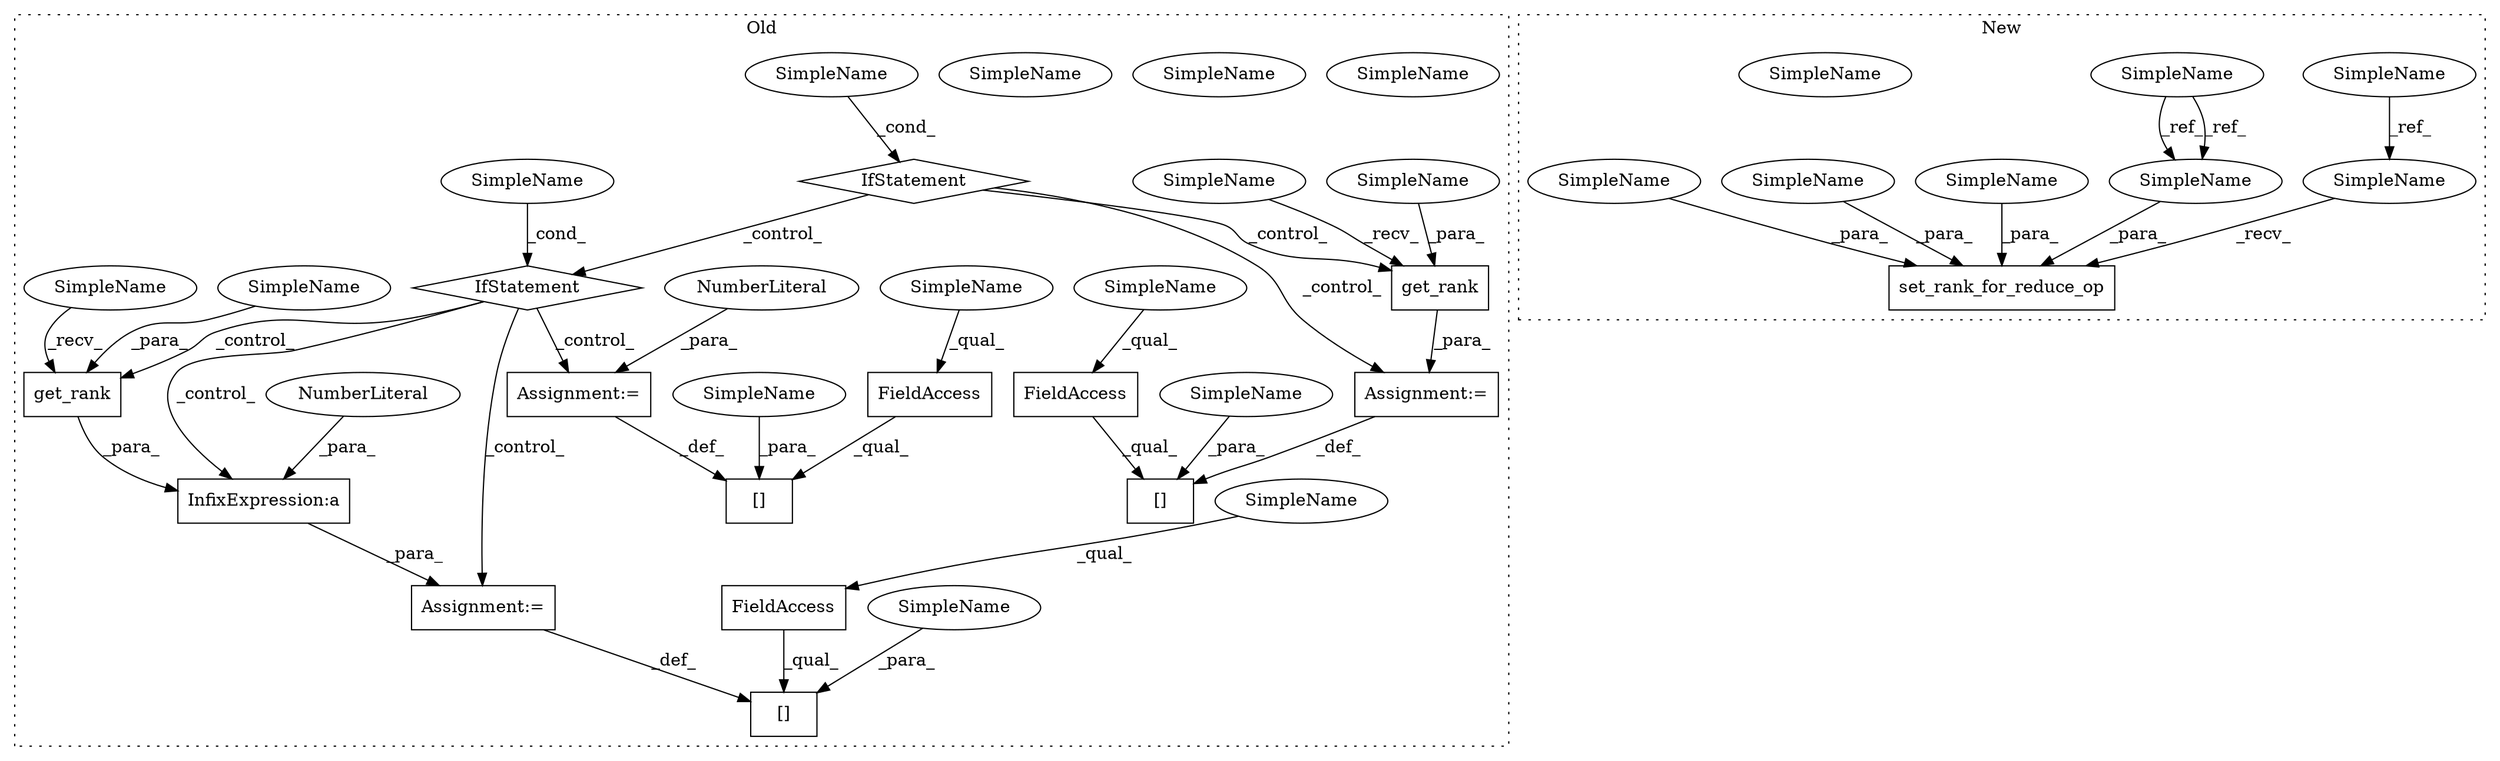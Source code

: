 digraph G {
subgraph cluster0 {
1 [label="[]" a="2" s="136734,136760" l="15,1" shape="box"];
3 [label="[]" a="2" s="136785,136811" l="15,1" shape="box"];
4 [label="InfixExpression:a" a="27" s="136839" l="3" shape="box"];
5 [label="[]" a="2" s="136639,136665" l="15,1" shape="box"];
6 [label="NumberLiteral" a="34" s="136842" l="1" shape="ellipse"];
7 [label="Assignment:=" a="7" s="136812" l="1" shape="box"];
8 [label="get_rank" a="32" s="136819,136838" l="9,1" shape="box"];
10 [label="FieldAccess" a="22" s="136734" l="14" shape="box"];
11 [label="get_rank" a="32" s="136672,136691" l="9,1" shape="box"];
12 [label="FieldAccess" a="22" s="136639" l="14" shape="box"];
13 [label="FieldAccess" a="22" s="136785" l="14" shape="box"];
15 [label="IfStatement" a="25" s="136710,136724" l="4,2" shape="diamond"];
16 [label="SimpleName" a="42" s="136621" l="8" shape="ellipse"];
17 [label="IfStatement" a="25" s="136617,136629" l="4,2" shape="diamond"];
18 [label="SimpleName" a="42" s="136714" l="10" shape="ellipse"];
19 [label="Assignment:=" a="7" s="136761" l="1" shape="box"];
20 [label="NumberLiteral" a="34" s="136762" l="1" shape="ellipse"];
21 [label="Assignment:=" a="7" s="136666" l="1" shape="box"];
22 [label="SimpleName" a="42" s="136714" l="10" shape="ellipse"];
24 [label="SimpleName" a="42" s="136749" l="11" shape="ellipse"];
25 [label="SimpleName" a="42" s="136800" l="11" shape="ellipse"];
26 [label="SimpleName" a="42" s="136654" l="11" shape="ellipse"];
27 [label="SimpleName" a="42" s="136621" l="8" shape="ellipse"];
29 [label="SimpleName" a="42" s="136681" l="10" shape="ellipse"];
30 [label="SimpleName" a="42" s="136828" l="10" shape="ellipse"];
31 [label="SimpleName" a="42" s="136785" l="4" shape="ellipse"];
32 [label="SimpleName" a="42" s="136639" l="4" shape="ellipse"];
33 [label="SimpleName" a="42" s="136734" l="4" shape="ellipse"];
34 [label="SimpleName" a="42" s="136667" l="4" shape="ellipse"];
35 [label="SimpleName" a="42" s="136814" l="4" shape="ellipse"];
40 [label="SimpleName" a="42" s="136714" l="10" shape="ellipse"];
label = "Old";
style="dotted";
}
subgraph cluster1 {
2 [label="set_rank_for_reduce_op" a="32" s="136434,136499" l="23,1" shape="box"];
9 [label="SimpleName" a="42" s="135910" l="4" shape="ellipse"];
14 [label="SimpleName" a="42" s="136317" l="10" shape="ellipse"];
23 [label="SimpleName" a="42" s="136489" l="10" shape="ellipse"];
28 [label="SimpleName" a="42" s="136429" l="4" shape="ellipse"];
36 [label="SimpleName" a="42" s="136468" l="11" shape="ellipse"];
37 [label="SimpleName" a="42" s="136489" l="10" shape="ellipse"];
38 [label="SimpleName" a="42" s="136457" l="10" shape="ellipse"];
39 [label="SimpleName" a="42" s="136480" l="8" shape="ellipse"];
label = "New";
style="dotted";
}
4 -> 7 [label="_para_"];
6 -> 4 [label="_para_"];
7 -> 3 [label="_def_"];
8 -> 4 [label="_para_"];
9 -> 28 [label="_ref_"];
10 -> 1 [label="_qual_"];
11 -> 21 [label="_para_"];
12 -> 5 [label="_qual_"];
13 -> 3 [label="_qual_"];
14 -> 37 [label="_ref_"];
14 -> 37 [label="_ref_"];
15 -> 4 [label="_control_"];
15 -> 8 [label="_control_"];
15 -> 7 [label="_control_"];
15 -> 19 [label="_control_"];
17 -> 21 [label="_control_"];
17 -> 11 [label="_control_"];
17 -> 15 [label="_control_"];
19 -> 1 [label="_def_"];
20 -> 19 [label="_para_"];
21 -> 5 [label="_def_"];
24 -> 1 [label="_para_"];
25 -> 3 [label="_para_"];
26 -> 5 [label="_para_"];
27 -> 17 [label="_cond_"];
28 -> 2 [label="_recv_"];
29 -> 11 [label="_para_"];
30 -> 8 [label="_para_"];
31 -> 13 [label="_qual_"];
32 -> 12 [label="_qual_"];
33 -> 10 [label="_qual_"];
34 -> 11 [label="_recv_"];
35 -> 8 [label="_recv_"];
36 -> 2 [label="_para_"];
37 -> 2 [label="_para_"];
38 -> 2 [label="_para_"];
39 -> 2 [label="_para_"];
40 -> 15 [label="_cond_"];
}